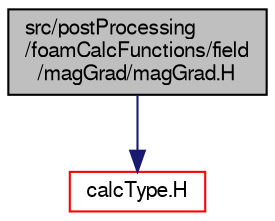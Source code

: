digraph "src/postProcessing/foamCalcFunctions/field/magGrad/magGrad.H"
{
  bgcolor="transparent";
  edge [fontname="FreeSans",fontsize="10",labelfontname="FreeSans",labelfontsize="10"];
  node [fontname="FreeSans",fontsize="10",shape=record];
  Node0 [label="src/postProcessing\l/foamCalcFunctions/field\l/magGrad/magGrad.H",height=0.2,width=0.4,color="black", fillcolor="grey75", style="filled", fontcolor="black"];
  Node0 -> Node1 [color="midnightblue",fontsize="10",style="solid",fontname="FreeSans"];
  Node1 [label="calcType.H",height=0.2,width=0.4,color="red",URL="$a13112.html"];
}
